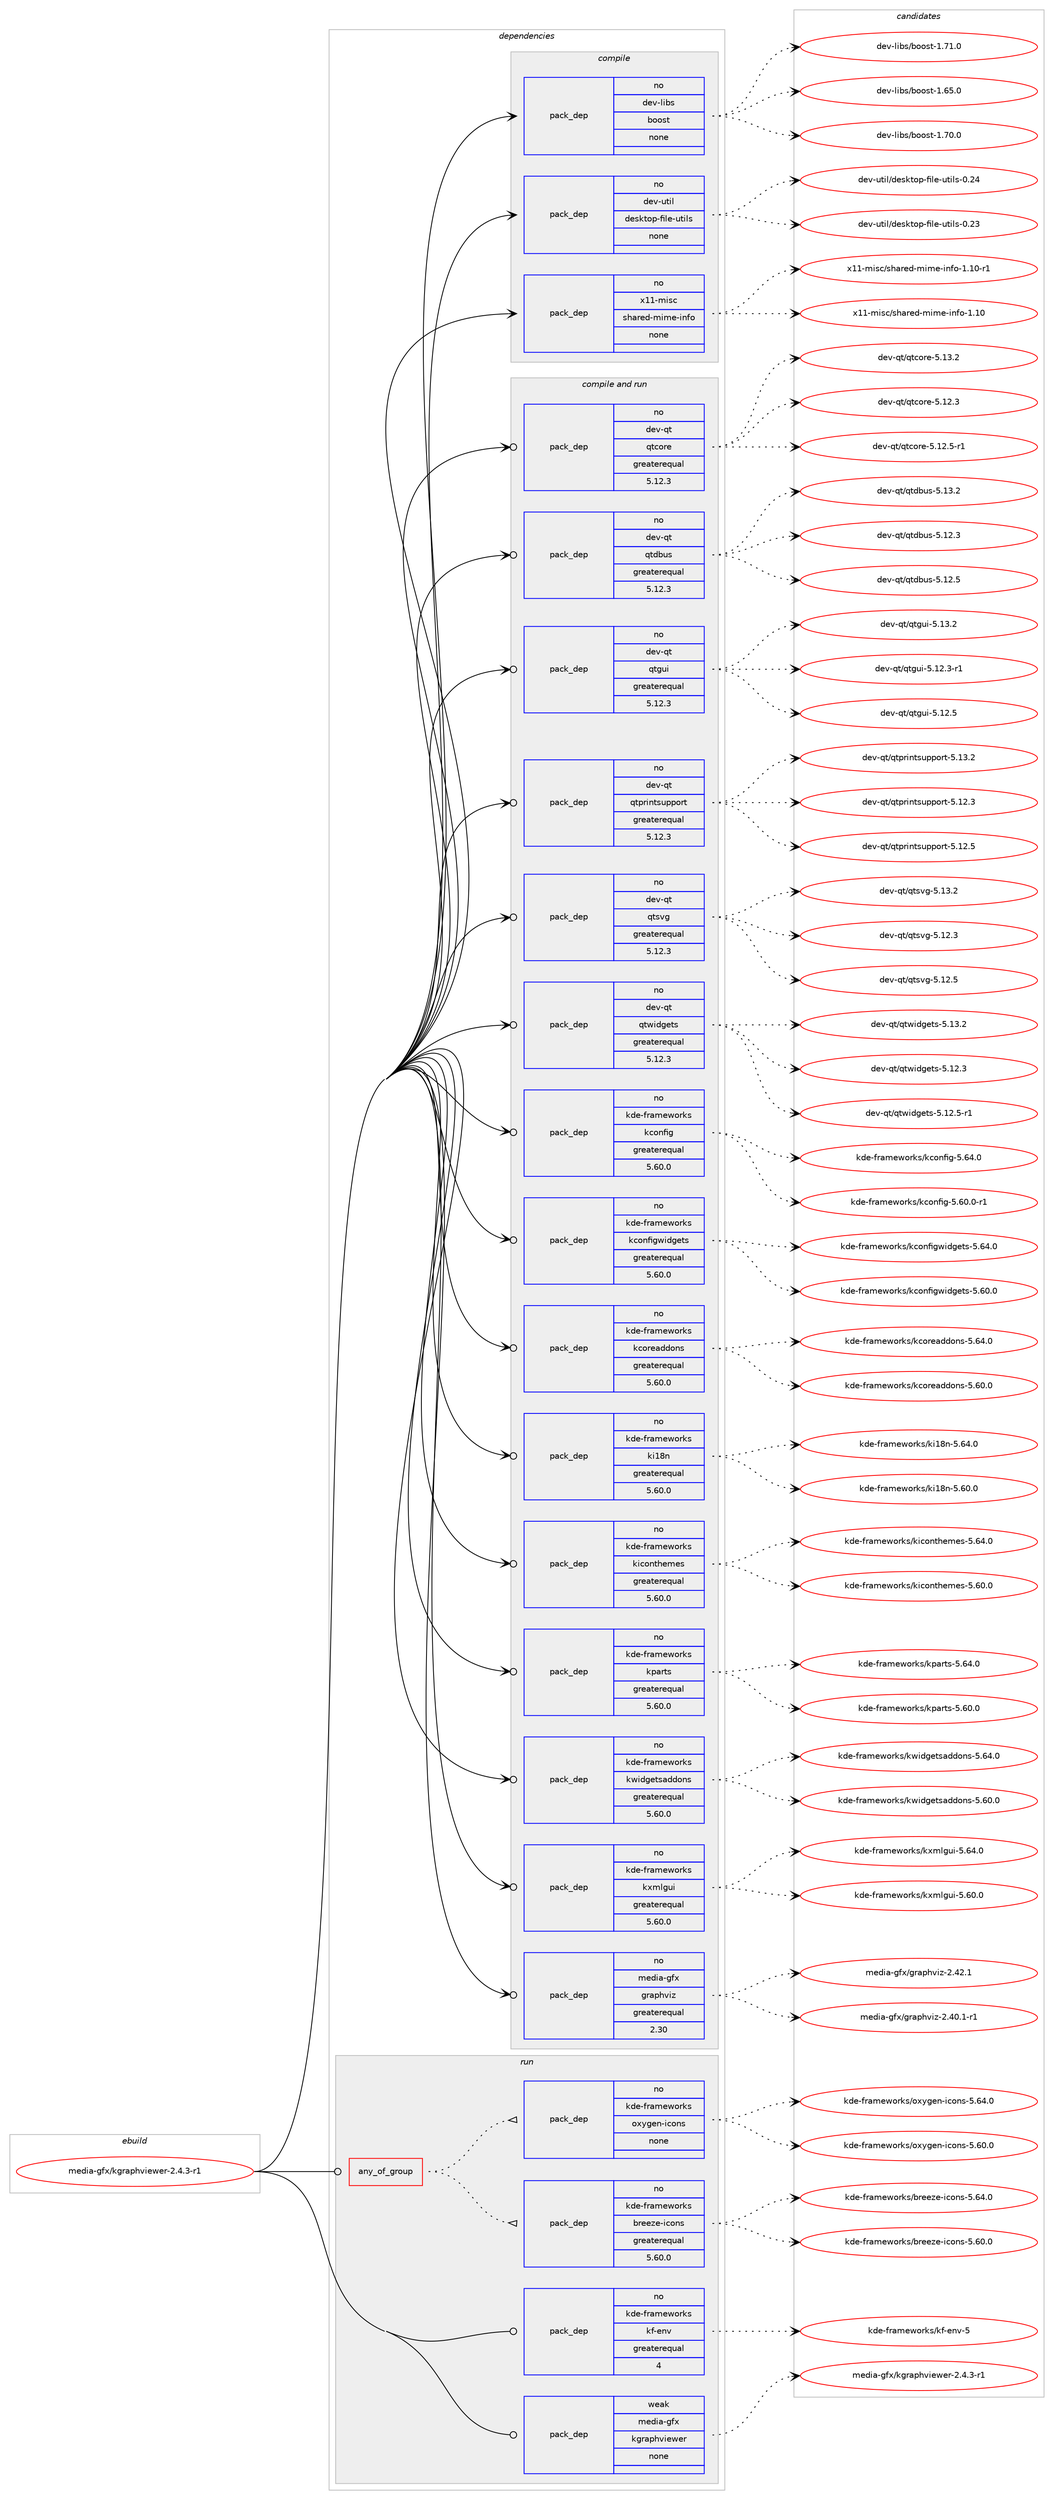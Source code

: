 digraph prolog {

# *************
# Graph options
# *************

newrank=true;
concentrate=true;
compound=true;
graph [rankdir=LR,fontname=Helvetica,fontsize=10,ranksep=1.5];#, ranksep=2.5, nodesep=0.2];
edge  [arrowhead=vee];
node  [fontname=Helvetica,fontsize=10];

# **********
# The ebuild
# **********

subgraph cluster_leftcol {
color=gray;
rank=same;
label=<<i>ebuild</i>>;
id [label="media-gfx/kgraphviewer-2.4.3-r1", color=red, width=4, href="../media-gfx/kgraphviewer-2.4.3-r1.svg"];
}

# ****************
# The dependencies
# ****************

subgraph cluster_midcol {
color=gray;
label=<<i>dependencies</i>>;
subgraph cluster_compile {
fillcolor="#eeeeee";
style=filled;
label=<<i>compile</i>>;
subgraph pack577972 {
dependency781843 [label=<<TABLE BORDER="0" CELLBORDER="1" CELLSPACING="0" CELLPADDING="4" WIDTH="220"><TR><TD ROWSPAN="6" CELLPADDING="30">pack_dep</TD></TR><TR><TD WIDTH="110">no</TD></TR><TR><TD>dev-libs</TD></TR><TR><TD>boost</TD></TR><TR><TD>none</TD></TR><TR><TD></TD></TR></TABLE>>, shape=none, color=blue];
}
id:e -> dependency781843:w [weight=20,style="solid",arrowhead="vee"];
subgraph pack577973 {
dependency781844 [label=<<TABLE BORDER="0" CELLBORDER="1" CELLSPACING="0" CELLPADDING="4" WIDTH="220"><TR><TD ROWSPAN="6" CELLPADDING="30">pack_dep</TD></TR><TR><TD WIDTH="110">no</TD></TR><TR><TD>dev-util</TD></TR><TR><TD>desktop-file-utils</TD></TR><TR><TD>none</TD></TR><TR><TD></TD></TR></TABLE>>, shape=none, color=blue];
}
id:e -> dependency781844:w [weight=20,style="solid",arrowhead="vee"];
subgraph pack577974 {
dependency781845 [label=<<TABLE BORDER="0" CELLBORDER="1" CELLSPACING="0" CELLPADDING="4" WIDTH="220"><TR><TD ROWSPAN="6" CELLPADDING="30">pack_dep</TD></TR><TR><TD WIDTH="110">no</TD></TR><TR><TD>x11-misc</TD></TR><TR><TD>shared-mime-info</TD></TR><TR><TD>none</TD></TR><TR><TD></TD></TR></TABLE>>, shape=none, color=blue];
}
id:e -> dependency781845:w [weight=20,style="solid",arrowhead="vee"];
}
subgraph cluster_compileandrun {
fillcolor="#eeeeee";
style=filled;
label=<<i>compile and run</i>>;
subgraph pack577975 {
dependency781846 [label=<<TABLE BORDER="0" CELLBORDER="1" CELLSPACING="0" CELLPADDING="4" WIDTH="220"><TR><TD ROWSPAN="6" CELLPADDING="30">pack_dep</TD></TR><TR><TD WIDTH="110">no</TD></TR><TR><TD>dev-qt</TD></TR><TR><TD>qtcore</TD></TR><TR><TD>greaterequal</TD></TR><TR><TD>5.12.3</TD></TR></TABLE>>, shape=none, color=blue];
}
id:e -> dependency781846:w [weight=20,style="solid",arrowhead="odotvee"];
subgraph pack577976 {
dependency781847 [label=<<TABLE BORDER="0" CELLBORDER="1" CELLSPACING="0" CELLPADDING="4" WIDTH="220"><TR><TD ROWSPAN="6" CELLPADDING="30">pack_dep</TD></TR><TR><TD WIDTH="110">no</TD></TR><TR><TD>dev-qt</TD></TR><TR><TD>qtdbus</TD></TR><TR><TD>greaterequal</TD></TR><TR><TD>5.12.3</TD></TR></TABLE>>, shape=none, color=blue];
}
id:e -> dependency781847:w [weight=20,style="solid",arrowhead="odotvee"];
subgraph pack577977 {
dependency781848 [label=<<TABLE BORDER="0" CELLBORDER="1" CELLSPACING="0" CELLPADDING="4" WIDTH="220"><TR><TD ROWSPAN="6" CELLPADDING="30">pack_dep</TD></TR><TR><TD WIDTH="110">no</TD></TR><TR><TD>dev-qt</TD></TR><TR><TD>qtgui</TD></TR><TR><TD>greaterequal</TD></TR><TR><TD>5.12.3</TD></TR></TABLE>>, shape=none, color=blue];
}
id:e -> dependency781848:w [weight=20,style="solid",arrowhead="odotvee"];
subgraph pack577978 {
dependency781849 [label=<<TABLE BORDER="0" CELLBORDER="1" CELLSPACING="0" CELLPADDING="4" WIDTH="220"><TR><TD ROWSPAN="6" CELLPADDING="30">pack_dep</TD></TR><TR><TD WIDTH="110">no</TD></TR><TR><TD>dev-qt</TD></TR><TR><TD>qtprintsupport</TD></TR><TR><TD>greaterequal</TD></TR><TR><TD>5.12.3</TD></TR></TABLE>>, shape=none, color=blue];
}
id:e -> dependency781849:w [weight=20,style="solid",arrowhead="odotvee"];
subgraph pack577979 {
dependency781850 [label=<<TABLE BORDER="0" CELLBORDER="1" CELLSPACING="0" CELLPADDING="4" WIDTH="220"><TR><TD ROWSPAN="6" CELLPADDING="30">pack_dep</TD></TR><TR><TD WIDTH="110">no</TD></TR><TR><TD>dev-qt</TD></TR><TR><TD>qtsvg</TD></TR><TR><TD>greaterequal</TD></TR><TR><TD>5.12.3</TD></TR></TABLE>>, shape=none, color=blue];
}
id:e -> dependency781850:w [weight=20,style="solid",arrowhead="odotvee"];
subgraph pack577980 {
dependency781851 [label=<<TABLE BORDER="0" CELLBORDER="1" CELLSPACING="0" CELLPADDING="4" WIDTH="220"><TR><TD ROWSPAN="6" CELLPADDING="30">pack_dep</TD></TR><TR><TD WIDTH="110">no</TD></TR><TR><TD>dev-qt</TD></TR><TR><TD>qtwidgets</TD></TR><TR><TD>greaterequal</TD></TR><TR><TD>5.12.3</TD></TR></TABLE>>, shape=none, color=blue];
}
id:e -> dependency781851:w [weight=20,style="solid",arrowhead="odotvee"];
subgraph pack577981 {
dependency781852 [label=<<TABLE BORDER="0" CELLBORDER="1" CELLSPACING="0" CELLPADDING="4" WIDTH="220"><TR><TD ROWSPAN="6" CELLPADDING="30">pack_dep</TD></TR><TR><TD WIDTH="110">no</TD></TR><TR><TD>kde-frameworks</TD></TR><TR><TD>kconfig</TD></TR><TR><TD>greaterequal</TD></TR><TR><TD>5.60.0</TD></TR></TABLE>>, shape=none, color=blue];
}
id:e -> dependency781852:w [weight=20,style="solid",arrowhead="odotvee"];
subgraph pack577982 {
dependency781853 [label=<<TABLE BORDER="0" CELLBORDER="1" CELLSPACING="0" CELLPADDING="4" WIDTH="220"><TR><TD ROWSPAN="6" CELLPADDING="30">pack_dep</TD></TR><TR><TD WIDTH="110">no</TD></TR><TR><TD>kde-frameworks</TD></TR><TR><TD>kconfigwidgets</TD></TR><TR><TD>greaterequal</TD></TR><TR><TD>5.60.0</TD></TR></TABLE>>, shape=none, color=blue];
}
id:e -> dependency781853:w [weight=20,style="solid",arrowhead="odotvee"];
subgraph pack577983 {
dependency781854 [label=<<TABLE BORDER="0" CELLBORDER="1" CELLSPACING="0" CELLPADDING="4" WIDTH="220"><TR><TD ROWSPAN="6" CELLPADDING="30">pack_dep</TD></TR><TR><TD WIDTH="110">no</TD></TR><TR><TD>kde-frameworks</TD></TR><TR><TD>kcoreaddons</TD></TR><TR><TD>greaterequal</TD></TR><TR><TD>5.60.0</TD></TR></TABLE>>, shape=none, color=blue];
}
id:e -> dependency781854:w [weight=20,style="solid",arrowhead="odotvee"];
subgraph pack577984 {
dependency781855 [label=<<TABLE BORDER="0" CELLBORDER="1" CELLSPACING="0" CELLPADDING="4" WIDTH="220"><TR><TD ROWSPAN="6" CELLPADDING="30">pack_dep</TD></TR><TR><TD WIDTH="110">no</TD></TR><TR><TD>kde-frameworks</TD></TR><TR><TD>ki18n</TD></TR><TR><TD>greaterequal</TD></TR><TR><TD>5.60.0</TD></TR></TABLE>>, shape=none, color=blue];
}
id:e -> dependency781855:w [weight=20,style="solid",arrowhead="odotvee"];
subgraph pack577985 {
dependency781856 [label=<<TABLE BORDER="0" CELLBORDER="1" CELLSPACING="0" CELLPADDING="4" WIDTH="220"><TR><TD ROWSPAN="6" CELLPADDING="30">pack_dep</TD></TR><TR><TD WIDTH="110">no</TD></TR><TR><TD>kde-frameworks</TD></TR><TR><TD>kiconthemes</TD></TR><TR><TD>greaterequal</TD></TR><TR><TD>5.60.0</TD></TR></TABLE>>, shape=none, color=blue];
}
id:e -> dependency781856:w [weight=20,style="solid",arrowhead="odotvee"];
subgraph pack577986 {
dependency781857 [label=<<TABLE BORDER="0" CELLBORDER="1" CELLSPACING="0" CELLPADDING="4" WIDTH="220"><TR><TD ROWSPAN="6" CELLPADDING="30">pack_dep</TD></TR><TR><TD WIDTH="110">no</TD></TR><TR><TD>kde-frameworks</TD></TR><TR><TD>kparts</TD></TR><TR><TD>greaterequal</TD></TR><TR><TD>5.60.0</TD></TR></TABLE>>, shape=none, color=blue];
}
id:e -> dependency781857:w [weight=20,style="solid",arrowhead="odotvee"];
subgraph pack577987 {
dependency781858 [label=<<TABLE BORDER="0" CELLBORDER="1" CELLSPACING="0" CELLPADDING="4" WIDTH="220"><TR><TD ROWSPAN="6" CELLPADDING="30">pack_dep</TD></TR><TR><TD WIDTH="110">no</TD></TR><TR><TD>kde-frameworks</TD></TR><TR><TD>kwidgetsaddons</TD></TR><TR><TD>greaterequal</TD></TR><TR><TD>5.60.0</TD></TR></TABLE>>, shape=none, color=blue];
}
id:e -> dependency781858:w [weight=20,style="solid",arrowhead="odotvee"];
subgraph pack577988 {
dependency781859 [label=<<TABLE BORDER="0" CELLBORDER="1" CELLSPACING="0" CELLPADDING="4" WIDTH="220"><TR><TD ROWSPAN="6" CELLPADDING="30">pack_dep</TD></TR><TR><TD WIDTH="110">no</TD></TR><TR><TD>kde-frameworks</TD></TR><TR><TD>kxmlgui</TD></TR><TR><TD>greaterequal</TD></TR><TR><TD>5.60.0</TD></TR></TABLE>>, shape=none, color=blue];
}
id:e -> dependency781859:w [weight=20,style="solid",arrowhead="odotvee"];
subgraph pack577989 {
dependency781860 [label=<<TABLE BORDER="0" CELLBORDER="1" CELLSPACING="0" CELLPADDING="4" WIDTH="220"><TR><TD ROWSPAN="6" CELLPADDING="30">pack_dep</TD></TR><TR><TD WIDTH="110">no</TD></TR><TR><TD>media-gfx</TD></TR><TR><TD>graphviz</TD></TR><TR><TD>greaterequal</TD></TR><TR><TD>2.30</TD></TR></TABLE>>, shape=none, color=blue];
}
id:e -> dependency781860:w [weight=20,style="solid",arrowhead="odotvee"];
}
subgraph cluster_run {
fillcolor="#eeeeee";
style=filled;
label=<<i>run</i>>;
subgraph any13146 {
dependency781861 [label=<<TABLE BORDER="0" CELLBORDER="1" CELLSPACING="0" CELLPADDING="4"><TR><TD CELLPADDING="10">any_of_group</TD></TR></TABLE>>, shape=none, color=red];subgraph pack577990 {
dependency781862 [label=<<TABLE BORDER="0" CELLBORDER="1" CELLSPACING="0" CELLPADDING="4" WIDTH="220"><TR><TD ROWSPAN="6" CELLPADDING="30">pack_dep</TD></TR><TR><TD WIDTH="110">no</TD></TR><TR><TD>kde-frameworks</TD></TR><TR><TD>breeze-icons</TD></TR><TR><TD>greaterequal</TD></TR><TR><TD>5.60.0</TD></TR></TABLE>>, shape=none, color=blue];
}
dependency781861:e -> dependency781862:w [weight=20,style="dotted",arrowhead="oinv"];
subgraph pack577991 {
dependency781863 [label=<<TABLE BORDER="0" CELLBORDER="1" CELLSPACING="0" CELLPADDING="4" WIDTH="220"><TR><TD ROWSPAN="6" CELLPADDING="30">pack_dep</TD></TR><TR><TD WIDTH="110">no</TD></TR><TR><TD>kde-frameworks</TD></TR><TR><TD>oxygen-icons</TD></TR><TR><TD>none</TD></TR><TR><TD></TD></TR></TABLE>>, shape=none, color=blue];
}
dependency781861:e -> dependency781863:w [weight=20,style="dotted",arrowhead="oinv"];
}
id:e -> dependency781861:w [weight=20,style="solid",arrowhead="odot"];
subgraph pack577992 {
dependency781864 [label=<<TABLE BORDER="0" CELLBORDER="1" CELLSPACING="0" CELLPADDING="4" WIDTH="220"><TR><TD ROWSPAN="6" CELLPADDING="30">pack_dep</TD></TR><TR><TD WIDTH="110">no</TD></TR><TR><TD>kde-frameworks</TD></TR><TR><TD>kf-env</TD></TR><TR><TD>greaterequal</TD></TR><TR><TD>4</TD></TR></TABLE>>, shape=none, color=blue];
}
id:e -> dependency781864:w [weight=20,style="solid",arrowhead="odot"];
subgraph pack577993 {
dependency781865 [label=<<TABLE BORDER="0" CELLBORDER="1" CELLSPACING="0" CELLPADDING="4" WIDTH="220"><TR><TD ROWSPAN="6" CELLPADDING="30">pack_dep</TD></TR><TR><TD WIDTH="110">weak</TD></TR><TR><TD>media-gfx</TD></TR><TR><TD>kgraphviewer</TD></TR><TR><TD>none</TD></TR><TR><TD></TD></TR></TABLE>>, shape=none, color=blue];
}
id:e -> dependency781865:w [weight=20,style="solid",arrowhead="odot"];
}
}

# **************
# The candidates
# **************

subgraph cluster_choices {
rank=same;
color=gray;
label=<<i>candidates</i>>;

subgraph choice577972 {
color=black;
nodesep=1;
choice1001011184510810598115479811111111511645494654534648 [label="dev-libs/boost-1.65.0", color=red, width=4,href="../dev-libs/boost-1.65.0.svg"];
choice1001011184510810598115479811111111511645494655484648 [label="dev-libs/boost-1.70.0", color=red, width=4,href="../dev-libs/boost-1.70.0.svg"];
choice1001011184510810598115479811111111511645494655494648 [label="dev-libs/boost-1.71.0", color=red, width=4,href="../dev-libs/boost-1.71.0.svg"];
dependency781843:e -> choice1001011184510810598115479811111111511645494654534648:w [style=dotted,weight="100"];
dependency781843:e -> choice1001011184510810598115479811111111511645494655484648:w [style=dotted,weight="100"];
dependency781843:e -> choice1001011184510810598115479811111111511645494655494648:w [style=dotted,weight="100"];
}
subgraph choice577973 {
color=black;
nodesep=1;
choice100101118451171161051084710010111510711611111245102105108101451171161051081154548465051 [label="dev-util/desktop-file-utils-0.23", color=red, width=4,href="../dev-util/desktop-file-utils-0.23.svg"];
choice100101118451171161051084710010111510711611111245102105108101451171161051081154548465052 [label="dev-util/desktop-file-utils-0.24", color=red, width=4,href="../dev-util/desktop-file-utils-0.24.svg"];
dependency781844:e -> choice100101118451171161051084710010111510711611111245102105108101451171161051081154548465051:w [style=dotted,weight="100"];
dependency781844:e -> choice100101118451171161051084710010111510711611111245102105108101451171161051081154548465052:w [style=dotted,weight="100"];
}
subgraph choice577974 {
color=black;
nodesep=1;
choice12049494510910511599471151049711410110045109105109101451051101021114549464948 [label="x11-misc/shared-mime-info-1.10", color=red, width=4,href="../x11-misc/shared-mime-info-1.10.svg"];
choice120494945109105115994711510497114101100451091051091014510511010211145494649484511449 [label="x11-misc/shared-mime-info-1.10-r1", color=red, width=4,href="../x11-misc/shared-mime-info-1.10-r1.svg"];
dependency781845:e -> choice12049494510910511599471151049711410110045109105109101451051101021114549464948:w [style=dotted,weight="100"];
dependency781845:e -> choice120494945109105115994711510497114101100451091051091014510511010211145494649484511449:w [style=dotted,weight="100"];
}
subgraph choice577975 {
color=black;
nodesep=1;
choice10010111845113116471131169911111410145534649504651 [label="dev-qt/qtcore-5.12.3", color=red, width=4,href="../dev-qt/qtcore-5.12.3.svg"];
choice100101118451131164711311699111114101455346495046534511449 [label="dev-qt/qtcore-5.12.5-r1", color=red, width=4,href="../dev-qt/qtcore-5.12.5-r1.svg"];
choice10010111845113116471131169911111410145534649514650 [label="dev-qt/qtcore-5.13.2", color=red, width=4,href="../dev-qt/qtcore-5.13.2.svg"];
dependency781846:e -> choice10010111845113116471131169911111410145534649504651:w [style=dotted,weight="100"];
dependency781846:e -> choice100101118451131164711311699111114101455346495046534511449:w [style=dotted,weight="100"];
dependency781846:e -> choice10010111845113116471131169911111410145534649514650:w [style=dotted,weight="100"];
}
subgraph choice577976 {
color=black;
nodesep=1;
choice10010111845113116471131161009811711545534649504651 [label="dev-qt/qtdbus-5.12.3", color=red, width=4,href="../dev-qt/qtdbus-5.12.3.svg"];
choice10010111845113116471131161009811711545534649504653 [label="dev-qt/qtdbus-5.12.5", color=red, width=4,href="../dev-qt/qtdbus-5.12.5.svg"];
choice10010111845113116471131161009811711545534649514650 [label="dev-qt/qtdbus-5.13.2", color=red, width=4,href="../dev-qt/qtdbus-5.13.2.svg"];
dependency781847:e -> choice10010111845113116471131161009811711545534649504651:w [style=dotted,weight="100"];
dependency781847:e -> choice10010111845113116471131161009811711545534649504653:w [style=dotted,weight="100"];
dependency781847:e -> choice10010111845113116471131161009811711545534649514650:w [style=dotted,weight="100"];
}
subgraph choice577977 {
color=black;
nodesep=1;
choice1001011184511311647113116103117105455346495046514511449 [label="dev-qt/qtgui-5.12.3-r1", color=red, width=4,href="../dev-qt/qtgui-5.12.3-r1.svg"];
choice100101118451131164711311610311710545534649504653 [label="dev-qt/qtgui-5.12.5", color=red, width=4,href="../dev-qt/qtgui-5.12.5.svg"];
choice100101118451131164711311610311710545534649514650 [label="dev-qt/qtgui-5.13.2", color=red, width=4,href="../dev-qt/qtgui-5.13.2.svg"];
dependency781848:e -> choice1001011184511311647113116103117105455346495046514511449:w [style=dotted,weight="100"];
dependency781848:e -> choice100101118451131164711311610311710545534649504653:w [style=dotted,weight="100"];
dependency781848:e -> choice100101118451131164711311610311710545534649514650:w [style=dotted,weight="100"];
}
subgraph choice577978 {
color=black;
nodesep=1;
choice100101118451131164711311611211410511011611511711211211111411645534649504651 [label="dev-qt/qtprintsupport-5.12.3", color=red, width=4,href="../dev-qt/qtprintsupport-5.12.3.svg"];
choice100101118451131164711311611211410511011611511711211211111411645534649504653 [label="dev-qt/qtprintsupport-5.12.5", color=red, width=4,href="../dev-qt/qtprintsupport-5.12.5.svg"];
choice100101118451131164711311611211410511011611511711211211111411645534649514650 [label="dev-qt/qtprintsupport-5.13.2", color=red, width=4,href="../dev-qt/qtprintsupport-5.13.2.svg"];
dependency781849:e -> choice100101118451131164711311611211410511011611511711211211111411645534649504651:w [style=dotted,weight="100"];
dependency781849:e -> choice100101118451131164711311611211410511011611511711211211111411645534649504653:w [style=dotted,weight="100"];
dependency781849:e -> choice100101118451131164711311611211410511011611511711211211111411645534649514650:w [style=dotted,weight="100"];
}
subgraph choice577979 {
color=black;
nodesep=1;
choice100101118451131164711311611511810345534649504651 [label="dev-qt/qtsvg-5.12.3", color=red, width=4,href="../dev-qt/qtsvg-5.12.3.svg"];
choice100101118451131164711311611511810345534649504653 [label="dev-qt/qtsvg-5.12.5", color=red, width=4,href="../dev-qt/qtsvg-5.12.5.svg"];
choice100101118451131164711311611511810345534649514650 [label="dev-qt/qtsvg-5.13.2", color=red, width=4,href="../dev-qt/qtsvg-5.13.2.svg"];
dependency781850:e -> choice100101118451131164711311611511810345534649504651:w [style=dotted,weight="100"];
dependency781850:e -> choice100101118451131164711311611511810345534649504653:w [style=dotted,weight="100"];
dependency781850:e -> choice100101118451131164711311611511810345534649514650:w [style=dotted,weight="100"];
}
subgraph choice577980 {
color=black;
nodesep=1;
choice100101118451131164711311611910510010310111611545534649504651 [label="dev-qt/qtwidgets-5.12.3", color=red, width=4,href="../dev-qt/qtwidgets-5.12.3.svg"];
choice1001011184511311647113116119105100103101116115455346495046534511449 [label="dev-qt/qtwidgets-5.12.5-r1", color=red, width=4,href="../dev-qt/qtwidgets-5.12.5-r1.svg"];
choice100101118451131164711311611910510010310111611545534649514650 [label="dev-qt/qtwidgets-5.13.2", color=red, width=4,href="../dev-qt/qtwidgets-5.13.2.svg"];
dependency781851:e -> choice100101118451131164711311611910510010310111611545534649504651:w [style=dotted,weight="100"];
dependency781851:e -> choice1001011184511311647113116119105100103101116115455346495046534511449:w [style=dotted,weight="100"];
dependency781851:e -> choice100101118451131164711311611910510010310111611545534649514650:w [style=dotted,weight="100"];
}
subgraph choice577981 {
color=black;
nodesep=1;
choice10710010145102114971091011191111141071154710799111110102105103455346544846484511449 [label="kde-frameworks/kconfig-5.60.0-r1", color=red, width=4,href="../kde-frameworks/kconfig-5.60.0-r1.svg"];
choice1071001014510211497109101119111114107115471079911111010210510345534654524648 [label="kde-frameworks/kconfig-5.64.0", color=red, width=4,href="../kde-frameworks/kconfig-5.64.0.svg"];
dependency781852:e -> choice10710010145102114971091011191111141071154710799111110102105103455346544846484511449:w [style=dotted,weight="100"];
dependency781852:e -> choice1071001014510211497109101119111114107115471079911111010210510345534654524648:w [style=dotted,weight="100"];
}
subgraph choice577982 {
color=black;
nodesep=1;
choice1071001014510211497109101119111114107115471079911111010210510311910510010310111611545534654484648 [label="kde-frameworks/kconfigwidgets-5.60.0", color=red, width=4,href="../kde-frameworks/kconfigwidgets-5.60.0.svg"];
choice1071001014510211497109101119111114107115471079911111010210510311910510010310111611545534654524648 [label="kde-frameworks/kconfigwidgets-5.64.0", color=red, width=4,href="../kde-frameworks/kconfigwidgets-5.64.0.svg"];
dependency781853:e -> choice1071001014510211497109101119111114107115471079911111010210510311910510010310111611545534654484648:w [style=dotted,weight="100"];
dependency781853:e -> choice1071001014510211497109101119111114107115471079911111010210510311910510010310111611545534654524648:w [style=dotted,weight="100"];
}
subgraph choice577983 {
color=black;
nodesep=1;
choice107100101451021149710910111911111410711547107991111141019710010011111011545534654484648 [label="kde-frameworks/kcoreaddons-5.60.0", color=red, width=4,href="../kde-frameworks/kcoreaddons-5.60.0.svg"];
choice107100101451021149710910111911111410711547107991111141019710010011111011545534654524648 [label="kde-frameworks/kcoreaddons-5.64.0", color=red, width=4,href="../kde-frameworks/kcoreaddons-5.64.0.svg"];
dependency781854:e -> choice107100101451021149710910111911111410711547107991111141019710010011111011545534654484648:w [style=dotted,weight="100"];
dependency781854:e -> choice107100101451021149710910111911111410711547107991111141019710010011111011545534654524648:w [style=dotted,weight="100"];
}
subgraph choice577984 {
color=black;
nodesep=1;
choice107100101451021149710910111911111410711547107105495611045534654484648 [label="kde-frameworks/ki18n-5.60.0", color=red, width=4,href="../kde-frameworks/ki18n-5.60.0.svg"];
choice107100101451021149710910111911111410711547107105495611045534654524648 [label="kde-frameworks/ki18n-5.64.0", color=red, width=4,href="../kde-frameworks/ki18n-5.64.0.svg"];
dependency781855:e -> choice107100101451021149710910111911111410711547107105495611045534654484648:w [style=dotted,weight="100"];
dependency781855:e -> choice107100101451021149710910111911111410711547107105495611045534654524648:w [style=dotted,weight="100"];
}
subgraph choice577985 {
color=black;
nodesep=1;
choice1071001014510211497109101119111114107115471071059911111011610410110910111545534654484648 [label="kde-frameworks/kiconthemes-5.60.0", color=red, width=4,href="../kde-frameworks/kiconthemes-5.60.0.svg"];
choice1071001014510211497109101119111114107115471071059911111011610410110910111545534654524648 [label="kde-frameworks/kiconthemes-5.64.0", color=red, width=4,href="../kde-frameworks/kiconthemes-5.64.0.svg"];
dependency781856:e -> choice1071001014510211497109101119111114107115471071059911111011610410110910111545534654484648:w [style=dotted,weight="100"];
dependency781856:e -> choice1071001014510211497109101119111114107115471071059911111011610410110910111545534654524648:w [style=dotted,weight="100"];
}
subgraph choice577986 {
color=black;
nodesep=1;
choice1071001014510211497109101119111114107115471071129711411611545534654484648 [label="kde-frameworks/kparts-5.60.0", color=red, width=4,href="../kde-frameworks/kparts-5.60.0.svg"];
choice1071001014510211497109101119111114107115471071129711411611545534654524648 [label="kde-frameworks/kparts-5.64.0", color=red, width=4,href="../kde-frameworks/kparts-5.64.0.svg"];
dependency781857:e -> choice1071001014510211497109101119111114107115471071129711411611545534654484648:w [style=dotted,weight="100"];
dependency781857:e -> choice1071001014510211497109101119111114107115471071129711411611545534654524648:w [style=dotted,weight="100"];
}
subgraph choice577987 {
color=black;
nodesep=1;
choice1071001014510211497109101119111114107115471071191051001031011161159710010011111011545534654484648 [label="kde-frameworks/kwidgetsaddons-5.60.0", color=red, width=4,href="../kde-frameworks/kwidgetsaddons-5.60.0.svg"];
choice1071001014510211497109101119111114107115471071191051001031011161159710010011111011545534654524648 [label="kde-frameworks/kwidgetsaddons-5.64.0", color=red, width=4,href="../kde-frameworks/kwidgetsaddons-5.64.0.svg"];
dependency781858:e -> choice1071001014510211497109101119111114107115471071191051001031011161159710010011111011545534654484648:w [style=dotted,weight="100"];
dependency781858:e -> choice1071001014510211497109101119111114107115471071191051001031011161159710010011111011545534654524648:w [style=dotted,weight="100"];
}
subgraph choice577988 {
color=black;
nodesep=1;
choice10710010145102114971091011191111141071154710712010910810311710545534654484648 [label="kde-frameworks/kxmlgui-5.60.0", color=red, width=4,href="../kde-frameworks/kxmlgui-5.60.0.svg"];
choice10710010145102114971091011191111141071154710712010910810311710545534654524648 [label="kde-frameworks/kxmlgui-5.64.0", color=red, width=4,href="../kde-frameworks/kxmlgui-5.64.0.svg"];
dependency781859:e -> choice10710010145102114971091011191111141071154710712010910810311710545534654484648:w [style=dotted,weight="100"];
dependency781859:e -> choice10710010145102114971091011191111141071154710712010910810311710545534654524648:w [style=dotted,weight="100"];
}
subgraph choice577989 {
color=black;
nodesep=1;
choice10910110010597451031021204710311497112104118105122455046524846494511449 [label="media-gfx/graphviz-2.40.1-r1", color=red, width=4,href="../media-gfx/graphviz-2.40.1-r1.svg"];
choice1091011001059745103102120471031149711210411810512245504652504649 [label="media-gfx/graphviz-2.42.1", color=red, width=4,href="../media-gfx/graphviz-2.42.1.svg"];
dependency781860:e -> choice10910110010597451031021204710311497112104118105122455046524846494511449:w [style=dotted,weight="100"];
dependency781860:e -> choice1091011001059745103102120471031149711210411810512245504652504649:w [style=dotted,weight="100"];
}
subgraph choice577990 {
color=black;
nodesep=1;
choice10710010145102114971091011191111141071154798114101101122101451059911111011545534654484648 [label="kde-frameworks/breeze-icons-5.60.0", color=red, width=4,href="../kde-frameworks/breeze-icons-5.60.0.svg"];
choice10710010145102114971091011191111141071154798114101101122101451059911111011545534654524648 [label="kde-frameworks/breeze-icons-5.64.0", color=red, width=4,href="../kde-frameworks/breeze-icons-5.64.0.svg"];
dependency781862:e -> choice10710010145102114971091011191111141071154798114101101122101451059911111011545534654484648:w [style=dotted,weight="100"];
dependency781862:e -> choice10710010145102114971091011191111141071154798114101101122101451059911111011545534654524648:w [style=dotted,weight="100"];
}
subgraph choice577991 {
color=black;
nodesep=1;
choice107100101451021149710910111911111410711547111120121103101110451059911111011545534654484648 [label="kde-frameworks/oxygen-icons-5.60.0", color=red, width=4,href="../kde-frameworks/oxygen-icons-5.60.0.svg"];
choice107100101451021149710910111911111410711547111120121103101110451059911111011545534654524648 [label="kde-frameworks/oxygen-icons-5.64.0", color=red, width=4,href="../kde-frameworks/oxygen-icons-5.64.0.svg"];
dependency781863:e -> choice107100101451021149710910111911111410711547111120121103101110451059911111011545534654484648:w [style=dotted,weight="100"];
dependency781863:e -> choice107100101451021149710910111911111410711547111120121103101110451059911111011545534654524648:w [style=dotted,weight="100"];
}
subgraph choice577992 {
color=black;
nodesep=1;
choice107100101451021149710910111911111410711547107102451011101184553 [label="kde-frameworks/kf-env-5", color=red, width=4,href="../kde-frameworks/kf-env-5.svg"];
dependency781864:e -> choice107100101451021149710910111911111410711547107102451011101184553:w [style=dotted,weight="100"];
}
subgraph choice577993 {
color=black;
nodesep=1;
choice109101100105974510310212047107103114971121041181051011191011144550465246514511449 [label="media-gfx/kgraphviewer-2.4.3-r1", color=red, width=4,href="../media-gfx/kgraphviewer-2.4.3-r1.svg"];
dependency781865:e -> choice109101100105974510310212047107103114971121041181051011191011144550465246514511449:w [style=dotted,weight="100"];
}
}

}
